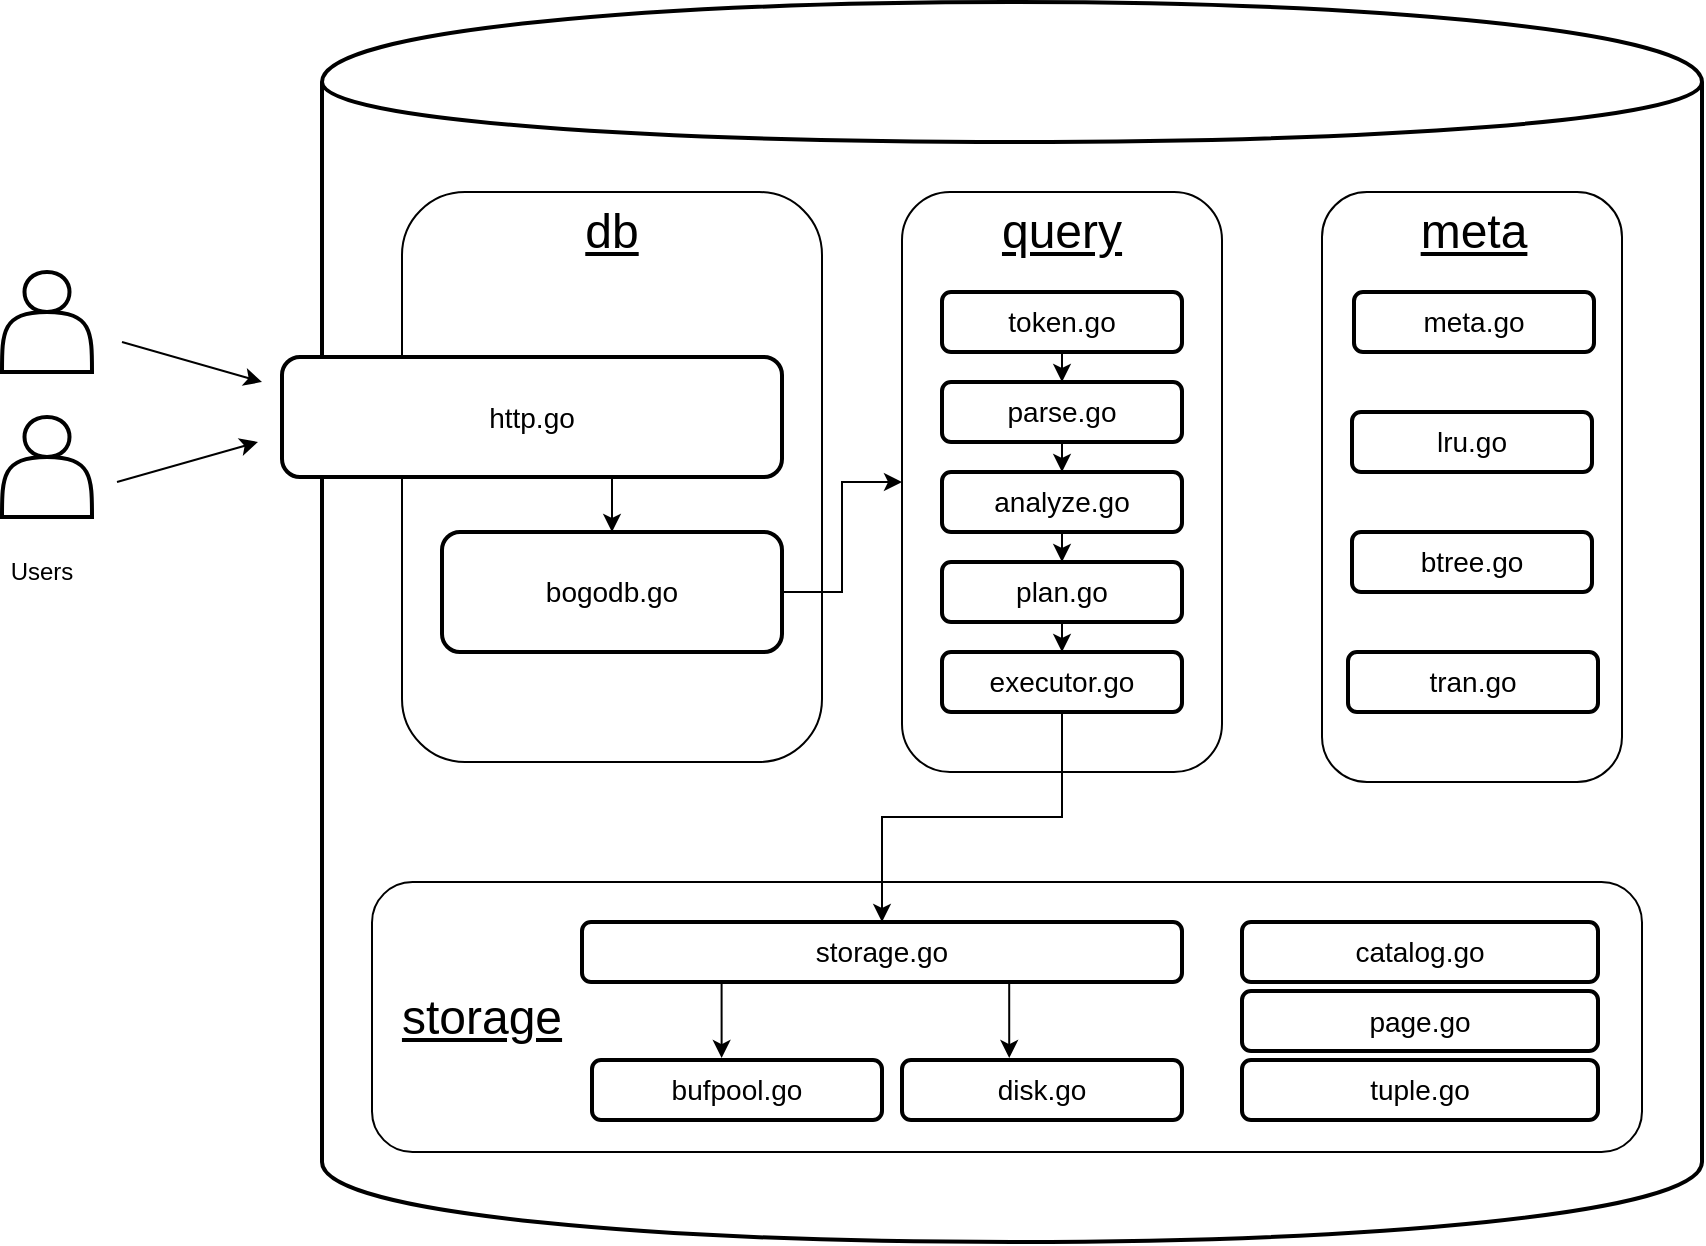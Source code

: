 <mxfile version="12.1.0" type="device" pages="1"><diagram id="TC22QVP-zjZxI1aVz1d1" name="Page-1"><mxGraphModel dx="1572" dy="884" grid="1" gridSize="10" guides="1" tooltips="1" connect="1" arrows="1" fold="1" page="1" pageScale="1" pageWidth="826" pageHeight="1169" math="0" shadow="0"><root><mxCell id="0"/><mxCell id="1" parent="0"/><mxCell id="iGBJuw2COSJvguiGtCuw-3" value="" style="shape=cylinder;whiteSpace=wrap;html=1;boundedLbl=1;backgroundOutline=1;strokeWidth=2;" vertex="1" parent="1"><mxGeometry x="250" y="40" width="690" height="620" as="geometry"/></mxCell><mxCell id="iGBJuw2COSJvguiGtCuw-5" value="" style="endArrow=classic;html=1;" edge="1" parent="1"><mxGeometry width="50" height="50" relative="1" as="geometry"><mxPoint x="150" y="210" as="sourcePoint"/><mxPoint x="220" y="230" as="targetPoint"/></mxGeometry></mxCell><mxCell id="iGBJuw2COSJvguiGtCuw-6" value="" style="endArrow=classic;html=1;" edge="1" parent="1"><mxGeometry width="50" height="50" relative="1" as="geometry"><mxPoint x="147.5" y="280" as="sourcePoint"/><mxPoint x="218" y="260" as="targetPoint"/></mxGeometry></mxCell><mxCell id="iGBJuw2COSJvguiGtCuw-15" value="" style="rounded=1;whiteSpace=wrap;html=1;" vertex="1" parent="1"><mxGeometry x="540" y="135" width="160" height="290" as="geometry"/></mxCell><mxCell id="iGBJuw2COSJvguiGtCuw-22" style="edgeStyle=orthogonalEdgeStyle;rounded=0;orthogonalLoop=1;jettySize=auto;html=1;exitX=0.5;exitY=1;exitDx=0;exitDy=0;entryX=0.5;entryY=0;entryDx=0;entryDy=0;" edge="1" parent="1" source="iGBJuw2COSJvguiGtCuw-16" target="iGBJuw2COSJvguiGtCuw-17"><mxGeometry relative="1" as="geometry"/></mxCell><mxCell id="iGBJuw2COSJvguiGtCuw-16" value="&lt;font style=&quot;font-size: 14px&quot;&gt;token.go&lt;/font&gt;" style="rounded=1;whiteSpace=wrap;html=1;strokeWidth=2;" vertex="1" parent="1"><mxGeometry x="560" y="185" width="120" height="30" as="geometry"/></mxCell><mxCell id="iGBJuw2COSJvguiGtCuw-23" style="edgeStyle=orthogonalEdgeStyle;rounded=0;orthogonalLoop=1;jettySize=auto;html=1;exitX=0.5;exitY=1;exitDx=0;exitDy=0;entryX=0.5;entryY=0;entryDx=0;entryDy=0;" edge="1" parent="1" source="iGBJuw2COSJvguiGtCuw-17" target="iGBJuw2COSJvguiGtCuw-18"><mxGeometry relative="1" as="geometry"/></mxCell><mxCell id="iGBJuw2COSJvguiGtCuw-17" value="&lt;font style=&quot;font-size: 14px&quot;&gt;parse.go&lt;/font&gt;" style="rounded=1;whiteSpace=wrap;html=1;strokeWidth=2;" vertex="1" parent="1"><mxGeometry x="560" y="230" width="120" height="30" as="geometry"/></mxCell><mxCell id="iGBJuw2COSJvguiGtCuw-24" style="edgeStyle=orthogonalEdgeStyle;rounded=0;orthogonalLoop=1;jettySize=auto;html=1;exitX=0.5;exitY=1;exitDx=0;exitDy=0;entryX=0.5;entryY=0;entryDx=0;entryDy=0;" edge="1" parent="1" source="iGBJuw2COSJvguiGtCuw-18" target="iGBJuw2COSJvguiGtCuw-19"><mxGeometry relative="1" as="geometry"/></mxCell><mxCell id="iGBJuw2COSJvguiGtCuw-18" value="&lt;font style=&quot;font-size: 14px&quot;&gt;analyze.go&lt;/font&gt;" style="rounded=1;whiteSpace=wrap;html=1;strokeWidth=2;" vertex="1" parent="1"><mxGeometry x="560" y="275" width="120" height="30" as="geometry"/></mxCell><mxCell id="iGBJuw2COSJvguiGtCuw-25" style="edgeStyle=orthogonalEdgeStyle;rounded=0;orthogonalLoop=1;jettySize=auto;html=1;exitX=0.5;exitY=1;exitDx=0;exitDy=0;" edge="1" parent="1" source="iGBJuw2COSJvguiGtCuw-19" target="iGBJuw2COSJvguiGtCuw-20"><mxGeometry relative="1" as="geometry"/></mxCell><mxCell id="iGBJuw2COSJvguiGtCuw-19" value="&lt;font style=&quot;font-size: 14px&quot;&gt;plan.go&lt;/font&gt;" style="rounded=1;whiteSpace=wrap;html=1;strokeWidth=2;" vertex="1" parent="1"><mxGeometry x="560" y="320" width="120" height="30" as="geometry"/></mxCell><mxCell id="iGBJuw2COSJvguiGtCuw-20" value="&lt;font style=&quot;font-size: 14px&quot;&gt;executor.go&lt;/font&gt;" style="rounded=1;whiteSpace=wrap;html=1;strokeWidth=2;" vertex="1" parent="1"><mxGeometry x="560" y="365" width="120" height="30" as="geometry"/></mxCell><mxCell id="iGBJuw2COSJvguiGtCuw-27" value="" style="shape=actor;whiteSpace=wrap;html=1;strokeWidth=2;" vertex="1" parent="1"><mxGeometry x="90" y="175" width="45" height="50" as="geometry"/></mxCell><mxCell id="iGBJuw2COSJvguiGtCuw-28" value="&lt;font style=&quot;font-size: 24px&quot;&gt;&lt;u&gt;query&lt;/u&gt;&lt;/font&gt;" style="text;html=1;strokeColor=none;fillColor=none;align=center;verticalAlign=middle;whiteSpace=wrap;rounded=0;" vertex="1" parent="1"><mxGeometry x="600" y="145" width="40" height="20" as="geometry"/></mxCell><mxCell id="iGBJuw2COSJvguiGtCuw-29" value="" style="rounded=1;whiteSpace=wrap;html=1;" vertex="1" parent="1"><mxGeometry x="275" y="480" width="635" height="135" as="geometry"/></mxCell><mxCell id="iGBJuw2COSJvguiGtCuw-36" style="edgeStyle=orthogonalEdgeStyle;rounded=0;orthogonalLoop=1;jettySize=auto;html=1;exitX=0.25;exitY=1;exitDx=0;exitDy=0;entryX=0.447;entryY=-0.033;entryDx=0;entryDy=0;entryPerimeter=0;" edge="1" parent="1" source="iGBJuw2COSJvguiGtCuw-30" target="iGBJuw2COSJvguiGtCuw-31"><mxGeometry relative="1" as="geometry"/></mxCell><mxCell id="iGBJuw2COSJvguiGtCuw-37" style="edgeStyle=orthogonalEdgeStyle;rounded=0;orthogonalLoop=1;jettySize=auto;html=1;exitX=0.75;exitY=1;exitDx=0;exitDy=0;entryX=0.383;entryY=-0.033;entryDx=0;entryDy=0;entryPerimeter=0;" edge="1" parent="1" source="iGBJuw2COSJvguiGtCuw-30" target="iGBJuw2COSJvguiGtCuw-32"><mxGeometry relative="1" as="geometry"/></mxCell><mxCell id="iGBJuw2COSJvguiGtCuw-30" value="&lt;font style=&quot;font-size: 14px&quot;&gt;storage.go&lt;/font&gt;" style="rounded=1;whiteSpace=wrap;html=1;strokeWidth=2;" vertex="1" parent="1"><mxGeometry x="380" y="500" width="300" height="30" as="geometry"/></mxCell><mxCell id="iGBJuw2COSJvguiGtCuw-31" value="&lt;font style=&quot;font-size: 14px&quot;&gt;bufpool.go&lt;/font&gt;" style="rounded=1;whiteSpace=wrap;html=1;strokeWidth=2;" vertex="1" parent="1"><mxGeometry x="385" y="569" width="145" height="30" as="geometry"/></mxCell><mxCell id="iGBJuw2COSJvguiGtCuw-32" value="&lt;font style=&quot;font-size: 14px&quot;&gt;disk.go&lt;/font&gt;" style="rounded=1;whiteSpace=wrap;html=1;strokeWidth=2;" vertex="1" parent="1"><mxGeometry x="540" y="569" width="140" height="30" as="geometry"/></mxCell><mxCell id="iGBJuw2COSJvguiGtCuw-35" value="&lt;font style=&quot;font-size: 24px&quot;&gt;&lt;u&gt;storage&lt;/u&gt;&lt;/font&gt;" style="text;html=1;strokeColor=none;fillColor=none;align=center;verticalAlign=middle;whiteSpace=wrap;rounded=0;" vertex="1" parent="1"><mxGeometry x="310" y="537.5" width="40" height="20" as="geometry"/></mxCell><mxCell id="iGBJuw2COSJvguiGtCuw-45" value="" style="rounded=1;whiteSpace=wrap;html=1;" vertex="1" parent="1"><mxGeometry x="290" y="135" width="210" height="285" as="geometry"/></mxCell><mxCell id="iGBJuw2COSJvguiGtCuw-48" style="edgeStyle=orthogonalEdgeStyle;rounded=0;orthogonalLoop=1;jettySize=auto;html=1;exitX=0.75;exitY=1;exitDx=0;exitDy=0;entryX=0.5;entryY=0;entryDx=0;entryDy=0;" edge="1" parent="1" source="iGBJuw2COSJvguiGtCuw-4" target="iGBJuw2COSJvguiGtCuw-43"><mxGeometry relative="1" as="geometry"/></mxCell><mxCell id="iGBJuw2COSJvguiGtCuw-4" value="&lt;font style=&quot;font-size: 14px&quot;&gt;http.go&lt;/font&gt;" style="rounded=1;whiteSpace=wrap;html=1;strokeWidth=2;" vertex="1" parent="1"><mxGeometry x="230" y="217.5" width="250" height="60" as="geometry"/></mxCell><mxCell id="iGBJuw2COSJvguiGtCuw-49" style="edgeStyle=orthogonalEdgeStyle;rounded=0;orthogonalLoop=1;jettySize=auto;html=1;exitX=1;exitY=0.5;exitDx=0;exitDy=0;entryX=0;entryY=0.5;entryDx=0;entryDy=0;" edge="1" parent="1" source="iGBJuw2COSJvguiGtCuw-43" target="iGBJuw2COSJvguiGtCuw-15"><mxGeometry relative="1" as="geometry"/></mxCell><mxCell id="iGBJuw2COSJvguiGtCuw-43" value="&lt;font style=&quot;font-size: 14px&quot;&gt;bogodb.go&lt;/font&gt;" style="rounded=1;whiteSpace=wrap;html=1;strokeWidth=2;" vertex="1" parent="1"><mxGeometry x="310" y="305" width="170" height="60" as="geometry"/></mxCell><mxCell id="iGBJuw2COSJvguiGtCuw-46" value="&lt;span style=&quot;font-size: 24px&quot;&gt;&lt;u&gt;db&lt;/u&gt;&lt;/span&gt;" style="text;html=1;strokeColor=none;fillColor=none;align=center;verticalAlign=middle;whiteSpace=wrap;rounded=0;" vertex="1" parent="1"><mxGeometry x="375" y="145" width="40" height="20" as="geometry"/></mxCell><mxCell id="iGBJuw2COSJvguiGtCuw-47" value="" style="shape=actor;whiteSpace=wrap;html=1;strokeWidth=2;" vertex="1" parent="1"><mxGeometry x="90" y="247.5" width="45" height="50" as="geometry"/></mxCell><mxCell id="iGBJuw2COSJvguiGtCuw-50" value="Users" style="text;html=1;strokeColor=none;fillColor=none;align=center;verticalAlign=middle;whiteSpace=wrap;rounded=0;" vertex="1" parent="1"><mxGeometry x="90" y="315" width="40" height="20" as="geometry"/></mxCell><mxCell id="iGBJuw2COSJvguiGtCuw-51" value="" style="rounded=1;whiteSpace=wrap;html=1;" vertex="1" parent="1"><mxGeometry x="750" y="135" width="150" height="295" as="geometry"/></mxCell><mxCell id="iGBJuw2COSJvguiGtCuw-52" value="&lt;font style=&quot;font-size: 14px&quot;&gt;meta.go&lt;/font&gt;" style="rounded=1;whiteSpace=wrap;html=1;strokeWidth=2;" vertex="1" parent="1"><mxGeometry x="766" y="185" width="120" height="30" as="geometry"/></mxCell><mxCell id="iGBJuw2COSJvguiGtCuw-55" value="&lt;font style=&quot;font-size: 14px&quot;&gt;lru.go&lt;/font&gt;" style="rounded=1;whiteSpace=wrap;html=1;strokeWidth=2;" vertex="1" parent="1"><mxGeometry x="765" y="245" width="120" height="30" as="geometry"/></mxCell><mxCell id="iGBJuw2COSJvguiGtCuw-56" value="&lt;font style=&quot;font-size: 14px&quot;&gt;btree.go&lt;/font&gt;" style="rounded=1;whiteSpace=wrap;html=1;strokeWidth=2;" vertex="1" parent="1"><mxGeometry x="765" y="305" width="120" height="30" as="geometry"/></mxCell><mxCell id="iGBJuw2COSJvguiGtCuw-59" value="&lt;font style=&quot;font-size: 14px&quot;&gt;tran.go&lt;/font&gt;" style="rounded=1;whiteSpace=wrap;html=1;strokeWidth=2;" vertex="1" parent="1"><mxGeometry x="763" y="365" width="125" height="30" as="geometry"/></mxCell><mxCell id="iGBJuw2COSJvguiGtCuw-60" value="&lt;font style=&quot;font-size: 14px&quot;&gt;catalog.go&lt;/font&gt;" style="rounded=1;whiteSpace=wrap;html=1;strokeWidth=2;" vertex="1" parent="1"><mxGeometry x="710" y="500" width="178" height="30" as="geometry"/></mxCell><mxCell id="iGBJuw2COSJvguiGtCuw-61" value="&lt;font style=&quot;font-size: 14px&quot;&gt;page.go&lt;/font&gt;" style="rounded=1;whiteSpace=wrap;html=1;strokeWidth=2;" vertex="1" parent="1"><mxGeometry x="710" y="534.5" width="178" height="30" as="geometry"/></mxCell><mxCell id="iGBJuw2COSJvguiGtCuw-58" style="edgeStyle=orthogonalEdgeStyle;rounded=0;orthogonalLoop=1;jettySize=auto;html=1;exitX=0.5;exitY=1;exitDx=0;exitDy=0;entryX=0.5;entryY=0;entryDx=0;entryDy=0;" edge="1" parent="1" source="iGBJuw2COSJvguiGtCuw-20" target="iGBJuw2COSJvguiGtCuw-30"><mxGeometry relative="1" as="geometry"/></mxCell><mxCell id="iGBJuw2COSJvguiGtCuw-62" value="&lt;font style=&quot;font-size: 24px&quot;&gt;&lt;u&gt;meta&lt;/u&gt;&lt;/font&gt;" style="text;html=1;strokeColor=none;fillColor=none;align=center;verticalAlign=middle;whiteSpace=wrap;rounded=0;" vertex="1" parent="1"><mxGeometry x="806" y="145" width="40" height="20" as="geometry"/></mxCell><mxCell id="iGBJuw2COSJvguiGtCuw-63" value="&lt;font style=&quot;font-size: 14px&quot;&gt;tuple.go&lt;/font&gt;" style="rounded=1;whiteSpace=wrap;html=1;strokeWidth=2;" vertex="1" parent="1"><mxGeometry x="710" y="569" width="178" height="30" as="geometry"/></mxCell></root></mxGraphModel></diagram></mxfile>